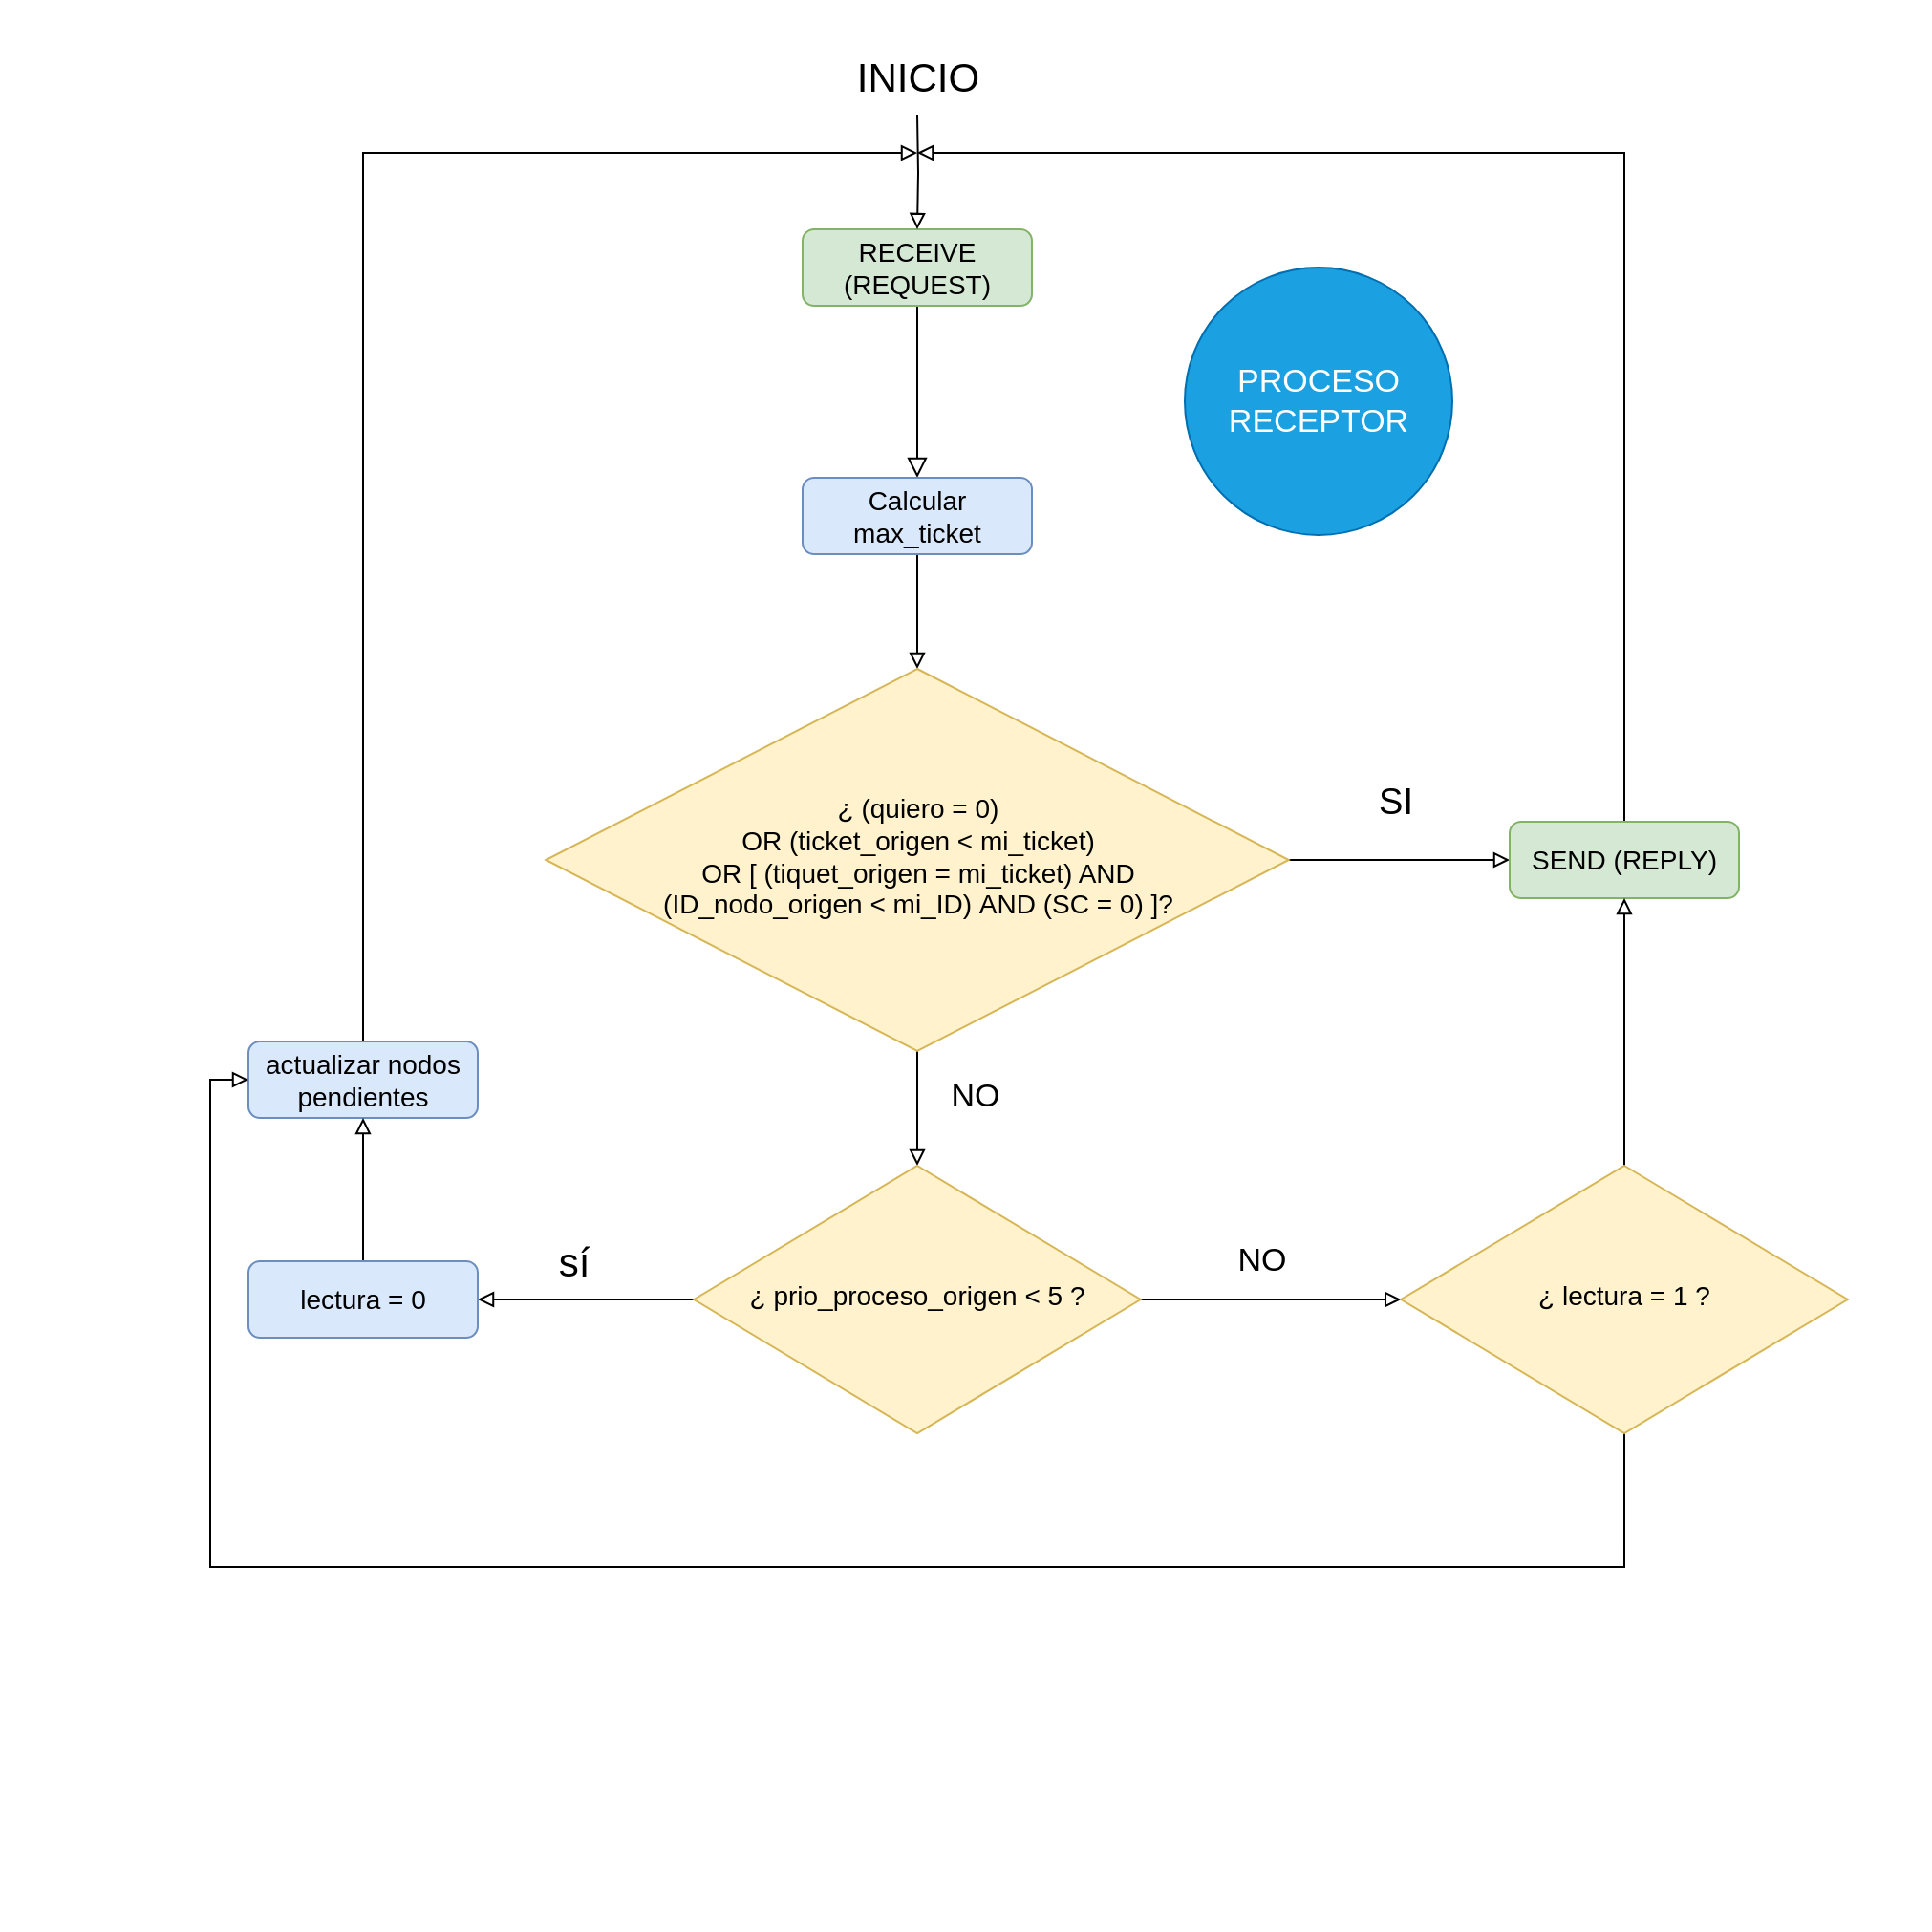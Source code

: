 <mxfile version="14.6.12" type="github">
  <diagram id="C5RBs43oDa-KdzZeNtuy" name="Page-1">
    <mxGraphModel dx="2249" dy="762" grid="1" gridSize="10" guides="1" tooltips="1" connect="1" arrows="1" fold="1" page="1" pageScale="1" pageWidth="827" pageHeight="1169" math="0" shadow="0">
      <root>
        <mxCell id="WIyWlLk6GJQsqaUBKTNV-0" />
        <mxCell id="WIyWlLk6GJQsqaUBKTNV-1" parent="WIyWlLk6GJQsqaUBKTNV-0" />
        <mxCell id="LbfQdKDmIrUBHFjcvGVK-24" value="" style="whiteSpace=wrap;html=1;aspect=fixed;fontSize=14;strokeColor=none;" parent="WIyWlLk6GJQsqaUBKTNV-1" vertex="1">
          <mxGeometry x="-260" y="20" width="1010" height="1010" as="geometry" />
        </mxCell>
        <mxCell id="WIyWlLk6GJQsqaUBKTNV-2" value="" style="rounded=0;html=1;jettySize=auto;orthogonalLoop=1;fontSize=11;endArrow=block;endFill=0;endSize=8;strokeWidth=1;shadow=0;labelBackgroundColor=none;edgeStyle=orthogonalEdgeStyle;entryX=0.5;entryY=0;entryDx=0;entryDy=0;" parent="WIyWlLk6GJQsqaUBKTNV-1" source="WIyWlLk6GJQsqaUBKTNV-3" edge="1" target="WIyWlLk6GJQsqaUBKTNV-11">
          <mxGeometry relative="1" as="geometry">
            <mxPoint x="220" y="230" as="targetPoint" />
          </mxGeometry>
        </mxCell>
        <mxCell id="WIyWlLk6GJQsqaUBKTNV-3" value="RECEIVE (REQUEST)" style="rounded=1;whiteSpace=wrap;html=1;fontSize=14;glass=0;strokeWidth=1;shadow=0;fillColor=#d5e8d4;strokeColor=#82b366;" parent="WIyWlLk6GJQsqaUBKTNV-1" vertex="1">
          <mxGeometry x="160" y="140" width="120" height="40" as="geometry" />
        </mxCell>
        <mxCell id="LbfQdKDmIrUBHFjcvGVK-9" style="edgeStyle=orthogonalEdgeStyle;rounded=0;orthogonalLoop=1;jettySize=auto;html=1;exitX=0.5;exitY=1;exitDx=0;exitDy=0;entryX=0.5;entryY=0;entryDx=0;entryDy=0;endArrow=block;endFill=0;" parent="WIyWlLk6GJQsqaUBKTNV-1" source="WIyWlLk6GJQsqaUBKTNV-11" target="LbfQdKDmIrUBHFjcvGVK-7" edge="1">
          <mxGeometry relative="1" as="geometry" />
        </mxCell>
        <mxCell id="WIyWlLk6GJQsqaUBKTNV-11" value="Calcular max_ticket" style="rounded=1;whiteSpace=wrap;html=1;fontSize=14;glass=0;strokeWidth=1;shadow=0;fillColor=#dae8fc;strokeColor=#6c8ebf;" parent="WIyWlLk6GJQsqaUBKTNV-1" vertex="1">
          <mxGeometry x="160" y="270" width="120" height="40" as="geometry" />
        </mxCell>
        <mxCell id="LbfQdKDmIrUBHFjcvGVK-1" value="INICIO" style="edgeStyle=orthogonalEdgeStyle;rounded=0;orthogonalLoop=1;jettySize=auto;html=1;endArrow=block;endFill=0;fontSize=21;" parent="WIyWlLk6GJQsqaUBKTNV-1" target="WIyWlLk6GJQsqaUBKTNV-3" edge="1">
          <mxGeometry x="-1" y="-20" relative="1" as="geometry">
            <mxPoint x="220" y="80" as="sourcePoint" />
            <mxPoint x="20" y="-20" as="offset" />
          </mxGeometry>
        </mxCell>
        <mxCell id="LbfQdKDmIrUBHFjcvGVK-14" value="NO" style="edgeStyle=orthogonalEdgeStyle;rounded=0;orthogonalLoop=1;jettySize=auto;html=1;exitX=0.5;exitY=1;exitDx=0;exitDy=0;entryX=0.5;entryY=0;entryDx=0;entryDy=0;endArrow=block;endFill=0;fontSize=17;" parent="WIyWlLk6GJQsqaUBKTNV-1" source="LbfQdKDmIrUBHFjcvGVK-7" target="LbfQdKDmIrUBHFjcvGVK-10" edge="1">
          <mxGeometry x="-0.2" y="30" relative="1" as="geometry">
            <mxPoint as="offset" />
          </mxGeometry>
        </mxCell>
        <mxCell id="3XfIELUA-tZ7y2FeqWI8-1" value="SI" style="edgeStyle=orthogonalEdgeStyle;rounded=0;orthogonalLoop=1;jettySize=auto;html=1;exitX=1;exitY=0.5;exitDx=0;exitDy=0;entryX=0;entryY=0.5;entryDx=0;entryDy=0;endArrow=block;endFill=0;fontSize=19;" edge="1" parent="WIyWlLk6GJQsqaUBKTNV-1" source="LbfQdKDmIrUBHFjcvGVK-7" target="3XfIELUA-tZ7y2FeqWI8-0">
          <mxGeometry x="-0.038" y="30" relative="1" as="geometry">
            <mxPoint as="offset" />
          </mxGeometry>
        </mxCell>
        <mxCell id="LbfQdKDmIrUBHFjcvGVK-7" value="&lt;span style=&quot;font-size: 14px&quot;&gt;¿ (quiero = 0)&lt;/span&gt;&lt;br style=&quot;font-size: 14px&quot;&gt;&lt;span style=&quot;font-size: 14px&quot;&gt;OR (ticket_origen &amp;lt; mi_ticket)&lt;/span&gt;&lt;br style=&quot;font-size: 14px&quot;&gt;&lt;span style=&quot;font-size: 14px&quot;&gt;OR [ (tiquet_origen = mi_ticket) AND &lt;br&gt;(ID_nodo_origen &amp;lt; mi_ID)&amp;nbsp;&lt;/span&gt;&lt;span style=&quot;font-size: 14px&quot;&gt;AND (SC = 0)&amp;nbsp;&lt;/span&gt;&lt;span style=&quot;font-size: 14px&quot;&gt;]?&lt;/span&gt;" style="rhombus;whiteSpace=wrap;html=1;shadow=0;fontFamily=Helvetica;fontSize=13;align=center;strokeWidth=1;spacing=6;spacingTop=-4;fillColor=#fff2cc;strokeColor=#d6b656;" parent="WIyWlLk6GJQsqaUBKTNV-1" vertex="1">
          <mxGeometry x="25.63" y="370" width="388.75" height="200" as="geometry" />
        </mxCell>
        <mxCell id="3XfIELUA-tZ7y2FeqWI8-6" value="sí" style="edgeStyle=orthogonalEdgeStyle;rounded=0;orthogonalLoop=1;jettySize=auto;html=1;entryX=1;entryY=0.5;entryDx=0;entryDy=0;endArrow=block;endFill=0;strokeWidth=1;fontSize=21;" edge="1" parent="WIyWlLk6GJQsqaUBKTNV-1" source="LbfQdKDmIrUBHFjcvGVK-10" target="3XfIELUA-tZ7y2FeqWI8-4">
          <mxGeometry x="0.116" y="-20" relative="1" as="geometry">
            <mxPoint as="offset" />
          </mxGeometry>
        </mxCell>
        <mxCell id="3XfIELUA-tZ7y2FeqWI8-9" value="NO" style="edgeStyle=orthogonalEdgeStyle;rounded=0;orthogonalLoop=1;jettySize=auto;html=1;exitX=1;exitY=0.5;exitDx=0;exitDy=0;entryX=0;entryY=0.5;entryDx=0;entryDy=0;fontSize=17;endArrow=block;endFill=0;strokeWidth=1;" edge="1" parent="WIyWlLk6GJQsqaUBKTNV-1" source="LbfQdKDmIrUBHFjcvGVK-10" target="3XfIELUA-tZ7y2FeqWI8-8">
          <mxGeometry x="-0.073" y="20" relative="1" as="geometry">
            <mxPoint as="offset" />
          </mxGeometry>
        </mxCell>
        <mxCell id="LbfQdKDmIrUBHFjcvGVK-10" value="¿ prio_proceso_origen &amp;lt; 5 ?" style="rhombus;whiteSpace=wrap;html=1;shadow=0;fontFamily=Helvetica;fontSize=14;align=center;strokeWidth=1;spacing=6;spacingTop=-4;fillColor=#fff2cc;strokeColor=#d6b656;" parent="WIyWlLk6GJQsqaUBKTNV-1" vertex="1">
          <mxGeometry x="103.13" y="630" width="233.75" height="140" as="geometry" />
        </mxCell>
        <mxCell id="3XfIELUA-tZ7y2FeqWI8-7" style="edgeStyle=orthogonalEdgeStyle;rounded=0;orthogonalLoop=1;jettySize=auto;html=1;exitX=0.5;exitY=0;exitDx=0;exitDy=0;endArrow=block;endFill=0;" edge="1" parent="WIyWlLk6GJQsqaUBKTNV-1" source="LbfQdKDmIrUBHFjcvGVK-16">
          <mxGeometry relative="1" as="geometry">
            <mxPoint x="220" y="100" as="targetPoint" />
            <Array as="points">
              <mxPoint x="-70" y="100" />
            </Array>
          </mxGeometry>
        </mxCell>
        <mxCell id="LbfQdKDmIrUBHFjcvGVK-16" value="actualizar nodos pendientes" style="rounded=1;whiteSpace=wrap;html=1;fontSize=14;glass=0;strokeWidth=1;shadow=0;fillColor=#dae8fc;strokeColor=#6c8ebf;" parent="WIyWlLk6GJQsqaUBKTNV-1" vertex="1">
          <mxGeometry x="-130" y="565" width="120" height="40" as="geometry" />
        </mxCell>
        <mxCell id="3XfIELUA-tZ7y2FeqWI8-3" style="edgeStyle=orthogonalEdgeStyle;rounded=0;orthogonalLoop=1;jettySize=auto;html=1;exitX=0.5;exitY=0;exitDx=0;exitDy=0;endArrow=block;endFill=0;" edge="1" parent="WIyWlLk6GJQsqaUBKTNV-1" source="3XfIELUA-tZ7y2FeqWI8-0">
          <mxGeometry relative="1" as="geometry">
            <mxPoint x="220" y="100" as="targetPoint" />
            <Array as="points">
              <mxPoint x="590" y="100" />
            </Array>
          </mxGeometry>
        </mxCell>
        <mxCell id="3XfIELUA-tZ7y2FeqWI8-0" value="SEND (REPLY)" style="rounded=1;whiteSpace=wrap;html=1;fontSize=14;glass=0;strokeWidth=1;shadow=0;fillColor=#d5e8d4;strokeColor=#82b366;" vertex="1" parent="WIyWlLk6GJQsqaUBKTNV-1">
          <mxGeometry x="530" y="450" width="120" height="40" as="geometry" />
        </mxCell>
        <mxCell id="3XfIELUA-tZ7y2FeqWI8-12" style="edgeStyle=orthogonalEdgeStyle;rounded=0;orthogonalLoop=1;jettySize=auto;html=1;exitX=0.5;exitY=0;exitDx=0;exitDy=0;entryX=0.5;entryY=1;entryDx=0;entryDy=0;fontSize=19;endArrow=block;endFill=0;strokeWidth=1;" edge="1" parent="WIyWlLk6GJQsqaUBKTNV-1" source="3XfIELUA-tZ7y2FeqWI8-4" target="LbfQdKDmIrUBHFjcvGVK-16">
          <mxGeometry relative="1" as="geometry" />
        </mxCell>
        <mxCell id="3XfIELUA-tZ7y2FeqWI8-4" value="lectura = 0" style="rounded=1;whiteSpace=wrap;html=1;fontSize=14;glass=0;strokeWidth=1;shadow=0;fillColor=#dae8fc;strokeColor=#6c8ebf;" vertex="1" parent="WIyWlLk6GJQsqaUBKTNV-1">
          <mxGeometry x="-130" y="680" width="120" height="40" as="geometry" />
        </mxCell>
        <mxCell id="3XfIELUA-tZ7y2FeqWI8-10" style="edgeStyle=orthogonalEdgeStyle;rounded=0;orthogonalLoop=1;jettySize=auto;html=1;exitX=0.5;exitY=0;exitDx=0;exitDy=0;entryX=0.5;entryY=1;entryDx=0;entryDy=0;fontSize=19;endArrow=block;endFill=0;strokeWidth=1;" edge="1" parent="WIyWlLk6GJQsqaUBKTNV-1" source="3XfIELUA-tZ7y2FeqWI8-8" target="3XfIELUA-tZ7y2FeqWI8-0">
          <mxGeometry relative="1" as="geometry" />
        </mxCell>
        <mxCell id="3XfIELUA-tZ7y2FeqWI8-11" style="edgeStyle=orthogonalEdgeStyle;rounded=0;orthogonalLoop=1;jettySize=auto;html=1;exitX=0.5;exitY=1;exitDx=0;exitDy=0;entryX=0;entryY=0.5;entryDx=0;entryDy=0;fontSize=19;endArrow=block;endFill=0;strokeWidth=1;" edge="1" parent="WIyWlLk6GJQsqaUBKTNV-1" source="3XfIELUA-tZ7y2FeqWI8-8" target="LbfQdKDmIrUBHFjcvGVK-16">
          <mxGeometry relative="1" as="geometry">
            <Array as="points">
              <mxPoint x="590" y="840" />
              <mxPoint x="-150" y="840" />
              <mxPoint x="-150" y="585" />
            </Array>
          </mxGeometry>
        </mxCell>
        <mxCell id="3XfIELUA-tZ7y2FeqWI8-8" value="¿ lectura = 1 ?" style="rhombus;whiteSpace=wrap;html=1;shadow=0;fontFamily=Helvetica;fontSize=14;align=center;strokeWidth=1;spacing=6;spacingTop=-4;fillColor=#fff2cc;strokeColor=#d6b656;" vertex="1" parent="WIyWlLk6GJQsqaUBKTNV-1">
          <mxGeometry x="473.13" y="630" width="233.75" height="140" as="geometry" />
        </mxCell>
        <mxCell id="3XfIELUA-tZ7y2FeqWI8-13" value="PROCESO&lt;br&gt;RECEPTOR" style="ellipse;whiteSpace=wrap;html=1;aspect=fixed;fontSize=17;fillColor=#1ba1e2;strokeColor=#006EAF;fontColor=#ffffff;" vertex="1" parent="WIyWlLk6GJQsqaUBKTNV-1">
          <mxGeometry x="360" y="160" width="140" height="140" as="geometry" />
        </mxCell>
      </root>
    </mxGraphModel>
  </diagram>
</mxfile>
